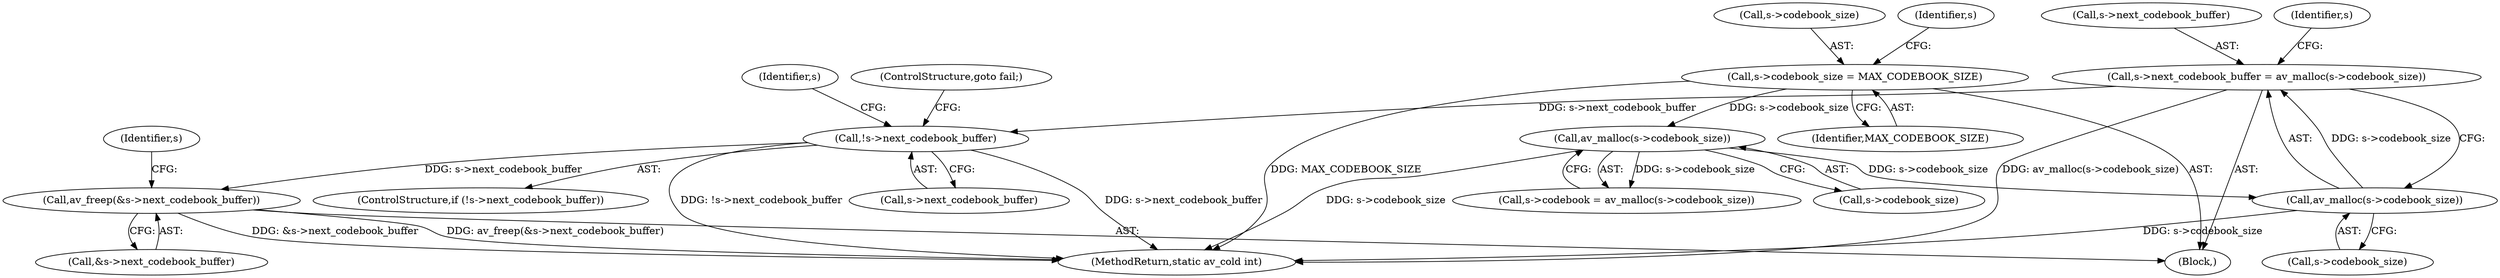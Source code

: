 digraph "0_FFmpeg_02f909dc24b1f05cfbba75077c7707b905e63cd2@API" {
"1000471" [label="(Call,av_freep(&s->next_codebook_buffer))"];
"1000347" [label="(Call,!s->next_codebook_buffer)"];
"1000338" [label="(Call,s->next_codebook_buffer = av_malloc(s->codebook_size))"];
"1000342" [label="(Call,av_malloc(s->codebook_size))"];
"1000328" [label="(Call,av_malloc(s->codebook_size))"];
"1000319" [label="(Call,s->codebook_size = MAX_CODEBOOK_SIZE)"];
"1000109" [label="(Block,)"];
"1000472" [label="(Call,&s->next_codebook_buffer)"];
"1000329" [label="(Call,s->codebook_size)"];
"1000354" [label="(Identifier,s)"];
"1000351" [label="(ControlStructure,goto fail;)"];
"1000320" [label="(Call,s->codebook_size)"];
"1000471" [label="(Call,av_freep(&s->next_codebook_buffer))"];
"1000484" [label="(MethodReturn,static av_cold int)"];
"1000343" [label="(Call,s->codebook_size)"];
"1000347" [label="(Call,!s->next_codebook_buffer)"];
"1000339" [label="(Call,s->next_codebook_buffer)"];
"1000328" [label="(Call,av_malloc(s->codebook_size))"];
"1000338" [label="(Call,s->next_codebook_buffer = av_malloc(s->codebook_size))"];
"1000349" [label="(Identifier,s)"];
"1000319" [label="(Call,s->codebook_size = MAX_CODEBOOK_SIZE)"];
"1000479" [label="(Identifier,s)"];
"1000346" [label="(ControlStructure,if (!s->next_codebook_buffer))"];
"1000348" [label="(Call,s->next_codebook_buffer)"];
"1000342" [label="(Call,av_malloc(s->codebook_size))"];
"1000323" [label="(Identifier,MAX_CODEBOOK_SIZE)"];
"1000324" [label="(Call,s->codebook = av_malloc(s->codebook_size))"];
"1000326" [label="(Identifier,s)"];
"1000471" -> "1000109"  [label="AST: "];
"1000471" -> "1000472"  [label="CFG: "];
"1000472" -> "1000471"  [label="AST: "];
"1000479" -> "1000471"  [label="CFG: "];
"1000471" -> "1000484"  [label="DDG: &s->next_codebook_buffer"];
"1000471" -> "1000484"  [label="DDG: av_freep(&s->next_codebook_buffer)"];
"1000347" -> "1000471"  [label="DDG: s->next_codebook_buffer"];
"1000347" -> "1000346"  [label="AST: "];
"1000347" -> "1000348"  [label="CFG: "];
"1000348" -> "1000347"  [label="AST: "];
"1000351" -> "1000347"  [label="CFG: "];
"1000354" -> "1000347"  [label="CFG: "];
"1000347" -> "1000484"  [label="DDG: s->next_codebook_buffer"];
"1000347" -> "1000484"  [label="DDG: !s->next_codebook_buffer"];
"1000338" -> "1000347"  [label="DDG: s->next_codebook_buffer"];
"1000338" -> "1000109"  [label="AST: "];
"1000338" -> "1000342"  [label="CFG: "];
"1000339" -> "1000338"  [label="AST: "];
"1000342" -> "1000338"  [label="AST: "];
"1000349" -> "1000338"  [label="CFG: "];
"1000338" -> "1000484"  [label="DDG: av_malloc(s->codebook_size)"];
"1000342" -> "1000338"  [label="DDG: s->codebook_size"];
"1000342" -> "1000343"  [label="CFG: "];
"1000343" -> "1000342"  [label="AST: "];
"1000342" -> "1000484"  [label="DDG: s->codebook_size"];
"1000328" -> "1000342"  [label="DDG: s->codebook_size"];
"1000328" -> "1000324"  [label="AST: "];
"1000328" -> "1000329"  [label="CFG: "];
"1000329" -> "1000328"  [label="AST: "];
"1000324" -> "1000328"  [label="CFG: "];
"1000328" -> "1000484"  [label="DDG: s->codebook_size"];
"1000328" -> "1000324"  [label="DDG: s->codebook_size"];
"1000319" -> "1000328"  [label="DDG: s->codebook_size"];
"1000319" -> "1000109"  [label="AST: "];
"1000319" -> "1000323"  [label="CFG: "];
"1000320" -> "1000319"  [label="AST: "];
"1000323" -> "1000319"  [label="AST: "];
"1000326" -> "1000319"  [label="CFG: "];
"1000319" -> "1000484"  [label="DDG: MAX_CODEBOOK_SIZE"];
}
